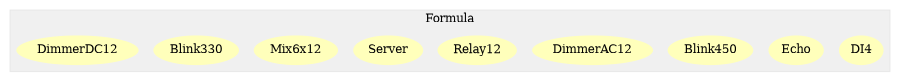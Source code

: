 digraph G {
size="6,4";
ratio="fill";
subgraph cluster_0 {
label="Formula";
color="#0000000F";
style="filled";
u0[label="DI4",style="filled",fillcolor="#ffffbb",penwidth="0"];
u1[label="Echo",style="filled",fillcolor="#ffffbb",penwidth="0"];
u2[label="Blink450",style="filled",fillcolor="#ffffbb",penwidth="0"];
u3[label="DimmerAC12",style="filled",fillcolor="#ffffbb",penwidth="0"];
u4[label="Relay12",style="filled",fillcolor="#ffffbb",penwidth="0"];
u5[label="Server",style="filled",fillcolor="#ffffbb",penwidth="0"];
u6[label="Mix6x12",style="filled",fillcolor="#ffffbb",penwidth="0"];
u7[label="Blink330",style="filled",fillcolor="#ffffbb",penwidth="0"];
u8[label="DimmerDC12",style="filled",fillcolor="#ffffbb",penwidth="0"];

}

}
